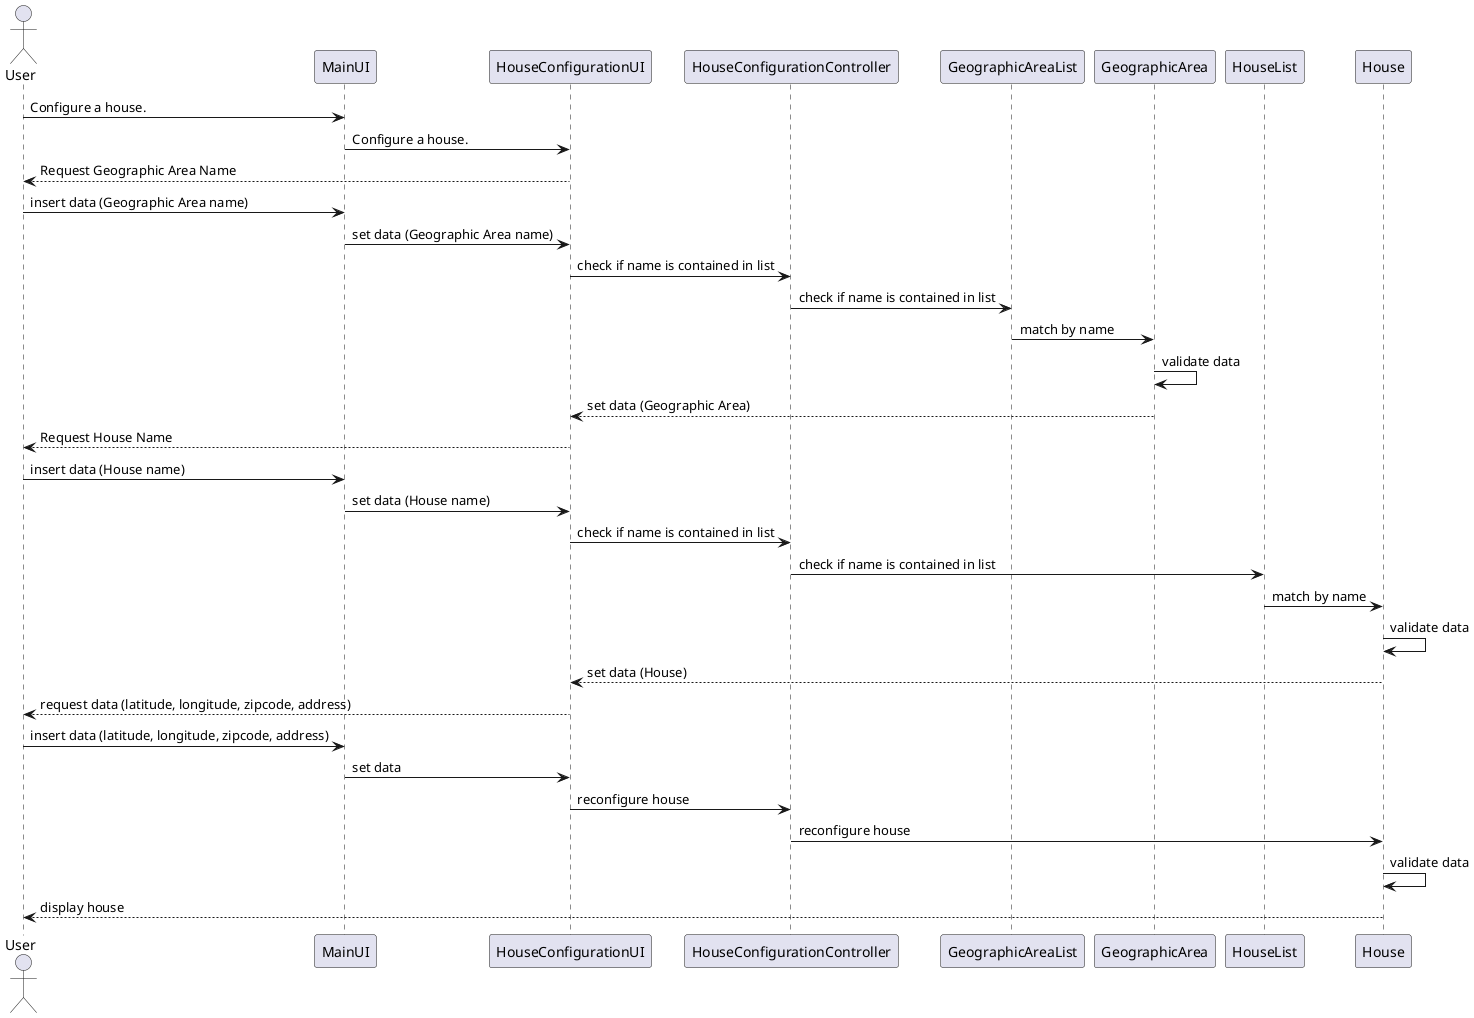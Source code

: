 @startuml
actor User
User -> MainUI: Configure a house.
MainUI -> HouseConfigurationUI: Configure a house.
HouseConfigurationUI --> User: Request Geographic Area Name
User -> MainUI: insert data (Geographic Area name)
MainUI -> HouseConfigurationUI: set data (Geographic Area name)
HouseConfigurationUI ->HouseConfigurationController: check if name is contained in list
HouseConfigurationController -> GeographicAreaList: check if name is contained in list
GeographicAreaList -> GeographicArea: match by name
GeographicArea -> GeographicArea: validate data
GeographicArea --> HouseConfigurationUI: set data (Geographic Area)
HouseConfigurationUI --> User: Request House Name
User -> MainUI: insert data (House name)
MainUI -> HouseConfigurationUI: set data (House name)
HouseConfigurationUI -> HouseConfigurationController: check if name is contained in list
HouseConfigurationController -> HouseList: check if name is contained in list
HouseList -> House: match by name
House -> House: validate data
House --> HouseConfigurationUI: set data (House)
HouseConfigurationUI --> User: request data (latitude, longitude, zipcode, address)
User -> MainUI: insert data (latitude, longitude, zipcode, address)
MainUI -> HouseConfigurationUI: set data
HouseConfigurationUI -> HouseConfigurationController: reconfigure house
HouseConfigurationController -> House: reconfigure house
House -> House: validate data
House --> User: display house

@enduml